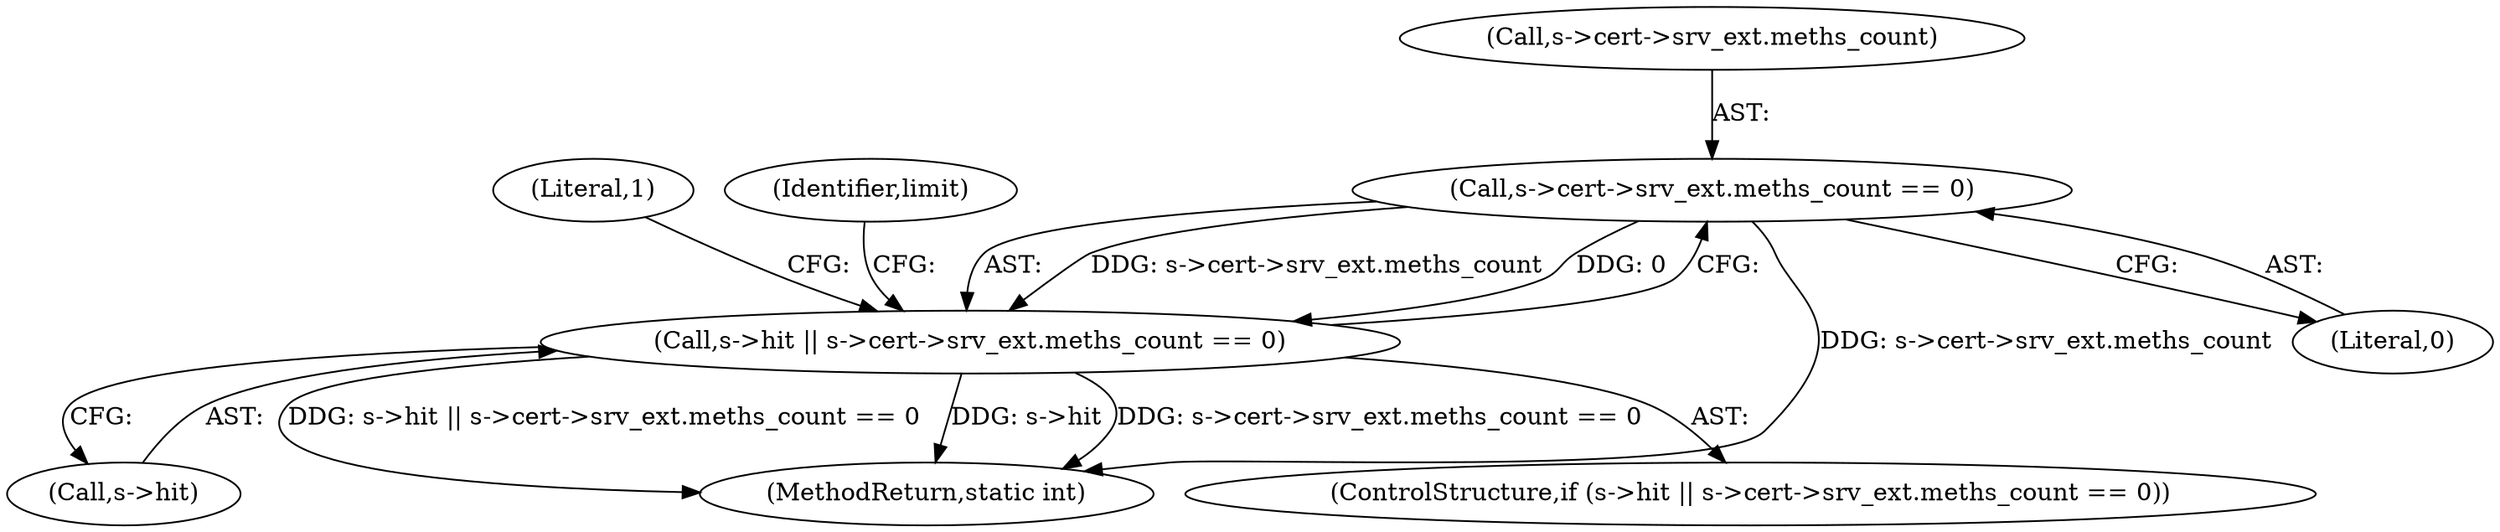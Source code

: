 digraph "0_openssl_a004e72b95835136d3f1ea90517f706c24c03da7_2@pointer" {
"1000116" [label="(Call,s->cert->srv_ext.meths_count == 0)"];
"1000112" [label="(Call,s->hit || s->cert->srv_ext.meths_count == 0)"];
"1000113" [label="(Call,s->hit)"];
"1000184" [label="(MethodReturn,static int)"];
"1000116" [label="(Call,s->cert->srv_ext.meths_count == 0)"];
"1000124" [label="(Literal,0)"];
"1000126" [label="(Literal,1)"];
"1000112" [label="(Call,s->hit || s->cert->srv_ext.meths_count == 0)"];
"1000130" [label="(Identifier,limit)"];
"1000117" [label="(Call,s->cert->srv_ext.meths_count)"];
"1000111" [label="(ControlStructure,if (s->hit || s->cert->srv_ext.meths_count == 0))"];
"1000116" -> "1000112"  [label="AST: "];
"1000116" -> "1000124"  [label="CFG: "];
"1000117" -> "1000116"  [label="AST: "];
"1000124" -> "1000116"  [label="AST: "];
"1000112" -> "1000116"  [label="CFG: "];
"1000116" -> "1000184"  [label="DDG: s->cert->srv_ext.meths_count"];
"1000116" -> "1000112"  [label="DDG: s->cert->srv_ext.meths_count"];
"1000116" -> "1000112"  [label="DDG: 0"];
"1000112" -> "1000111"  [label="AST: "];
"1000112" -> "1000113"  [label="CFG: "];
"1000113" -> "1000112"  [label="AST: "];
"1000126" -> "1000112"  [label="CFG: "];
"1000130" -> "1000112"  [label="CFG: "];
"1000112" -> "1000184"  [label="DDG: s->hit || s->cert->srv_ext.meths_count == 0"];
"1000112" -> "1000184"  [label="DDG: s->hit"];
"1000112" -> "1000184"  [label="DDG: s->cert->srv_ext.meths_count == 0"];
}
